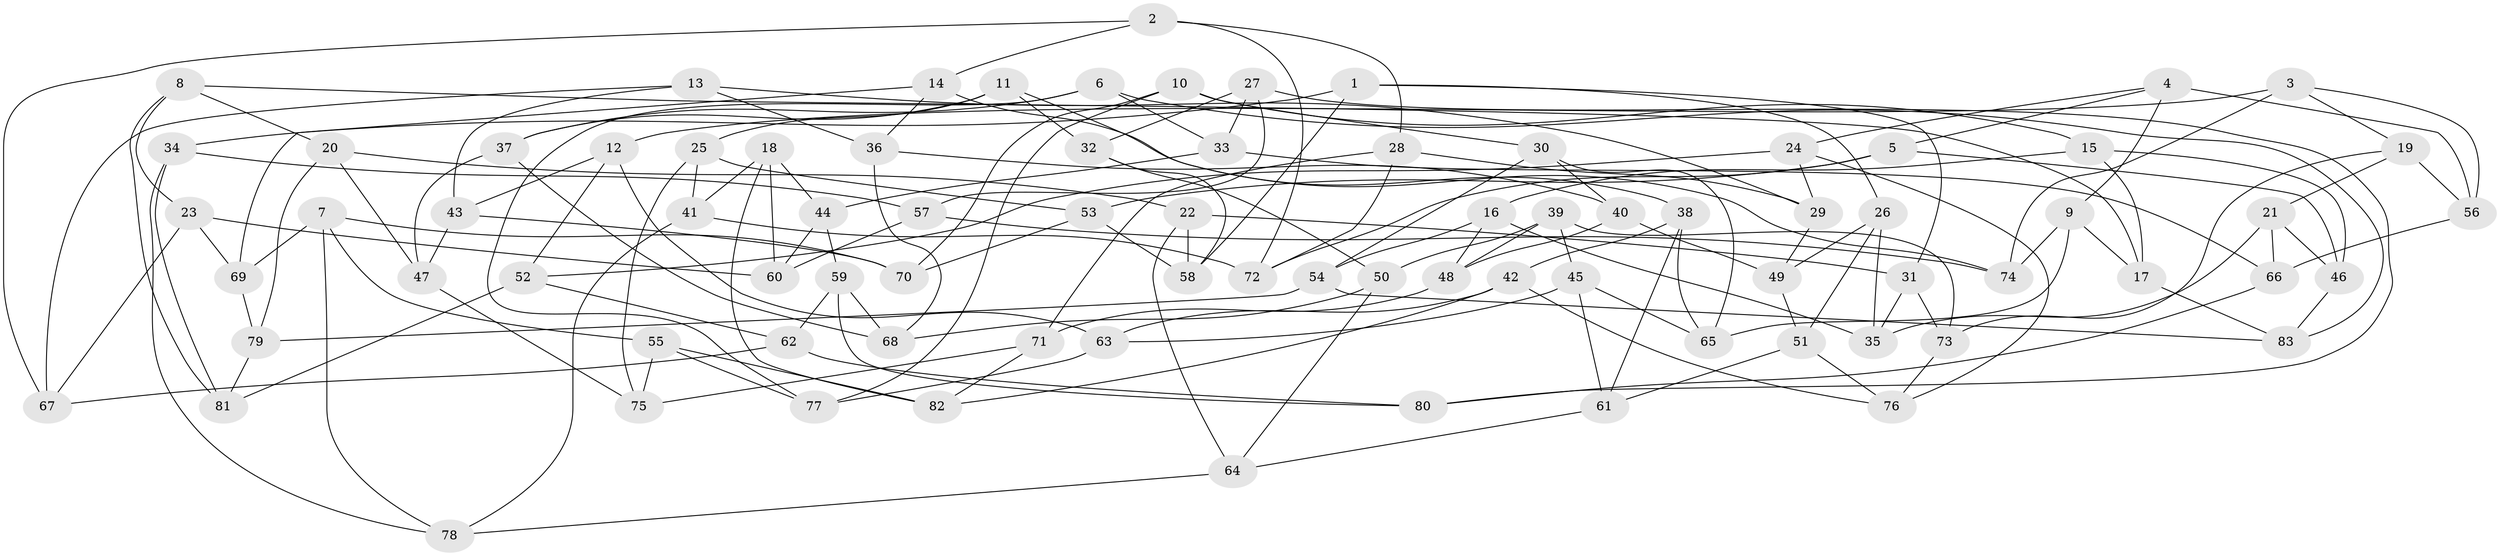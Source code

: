 // coarse degree distribution, {5: 0.18, 6: 0.48, 4: 0.32, 3: 0.02}
// Generated by graph-tools (version 1.1) at 2025/24/03/03/25 07:24:25]
// undirected, 83 vertices, 166 edges
graph export_dot {
graph [start="1"]
  node [color=gray90,style=filled];
  1;
  2;
  3;
  4;
  5;
  6;
  7;
  8;
  9;
  10;
  11;
  12;
  13;
  14;
  15;
  16;
  17;
  18;
  19;
  20;
  21;
  22;
  23;
  24;
  25;
  26;
  27;
  28;
  29;
  30;
  31;
  32;
  33;
  34;
  35;
  36;
  37;
  38;
  39;
  40;
  41;
  42;
  43;
  44;
  45;
  46;
  47;
  48;
  49;
  50;
  51;
  52;
  53;
  54;
  55;
  56;
  57;
  58;
  59;
  60;
  61;
  62;
  63;
  64;
  65;
  66;
  67;
  68;
  69;
  70;
  71;
  72;
  73;
  74;
  75;
  76;
  77;
  78;
  79;
  80;
  81;
  82;
  83;
  1 -- 34;
  1 -- 31;
  1 -- 26;
  1 -- 58;
  2 -- 28;
  2 -- 72;
  2 -- 67;
  2 -- 14;
  3 -- 74;
  3 -- 12;
  3 -- 19;
  3 -- 56;
  4 -- 56;
  4 -- 9;
  4 -- 5;
  4 -- 24;
  5 -- 46;
  5 -- 53;
  5 -- 72;
  6 -- 77;
  6 -- 33;
  6 -- 37;
  6 -- 83;
  7 -- 55;
  7 -- 70;
  7 -- 78;
  7 -- 69;
  8 -- 17;
  8 -- 23;
  8 -- 81;
  8 -- 20;
  9 -- 17;
  9 -- 74;
  9 -- 65;
  10 -- 70;
  10 -- 15;
  10 -- 77;
  10 -- 30;
  11 -- 25;
  11 -- 37;
  11 -- 38;
  11 -- 32;
  12 -- 52;
  12 -- 63;
  12 -- 43;
  13 -- 36;
  13 -- 29;
  13 -- 43;
  13 -- 67;
  14 -- 69;
  14 -- 74;
  14 -- 36;
  15 -- 46;
  15 -- 16;
  15 -- 17;
  16 -- 54;
  16 -- 35;
  16 -- 48;
  17 -- 83;
  18 -- 41;
  18 -- 44;
  18 -- 60;
  18 -- 82;
  19 -- 56;
  19 -- 73;
  19 -- 21;
  20 -- 79;
  20 -- 22;
  20 -- 47;
  21 -- 35;
  21 -- 66;
  21 -- 46;
  22 -- 31;
  22 -- 58;
  22 -- 64;
  23 -- 69;
  23 -- 67;
  23 -- 60;
  24 -- 76;
  24 -- 52;
  24 -- 29;
  25 -- 75;
  25 -- 41;
  25 -- 53;
  26 -- 35;
  26 -- 49;
  26 -- 51;
  27 -- 32;
  27 -- 80;
  27 -- 57;
  27 -- 33;
  28 -- 72;
  28 -- 29;
  28 -- 71;
  29 -- 49;
  30 -- 40;
  30 -- 54;
  30 -- 65;
  31 -- 73;
  31 -- 35;
  32 -- 58;
  32 -- 50;
  33 -- 66;
  33 -- 44;
  34 -- 78;
  34 -- 81;
  34 -- 57;
  36 -- 40;
  36 -- 68;
  37 -- 47;
  37 -- 68;
  38 -- 42;
  38 -- 65;
  38 -- 61;
  39 -- 50;
  39 -- 45;
  39 -- 48;
  39 -- 73;
  40 -- 49;
  40 -- 48;
  41 -- 72;
  41 -- 78;
  42 -- 63;
  42 -- 76;
  42 -- 82;
  43 -- 47;
  43 -- 70;
  44 -- 60;
  44 -- 59;
  45 -- 61;
  45 -- 65;
  45 -- 63;
  46 -- 83;
  47 -- 75;
  48 -- 71;
  49 -- 51;
  50 -- 64;
  50 -- 68;
  51 -- 76;
  51 -- 61;
  52 -- 62;
  52 -- 81;
  53 -- 58;
  53 -- 70;
  54 -- 83;
  54 -- 79;
  55 -- 82;
  55 -- 77;
  55 -- 75;
  56 -- 66;
  57 -- 60;
  57 -- 74;
  59 -- 62;
  59 -- 68;
  59 -- 80;
  61 -- 64;
  62 -- 80;
  62 -- 67;
  63 -- 77;
  64 -- 78;
  66 -- 80;
  69 -- 79;
  71 -- 75;
  71 -- 82;
  73 -- 76;
  79 -- 81;
}
